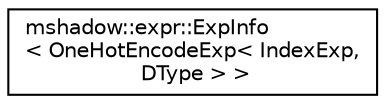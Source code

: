 digraph "Graphical Class Hierarchy"
{
 // LATEX_PDF_SIZE
  edge [fontname="Helvetica",fontsize="10",labelfontname="Helvetica",labelfontsize="10"];
  node [fontname="Helvetica",fontsize="10",shape=record];
  rankdir="LR";
  Node0 [label="mshadow::expr::ExpInfo\l\< OneHotEncodeExp\< IndexExp,\l DType \> \>",height=0.2,width=0.4,color="black", fillcolor="white", style="filled",URL="$structmshadow_1_1expr_1_1ExpInfo_3_01OneHotEncodeExp_3_01IndexExp_00_01DType_01_4_01_4.html",tooltip=" "];
}

